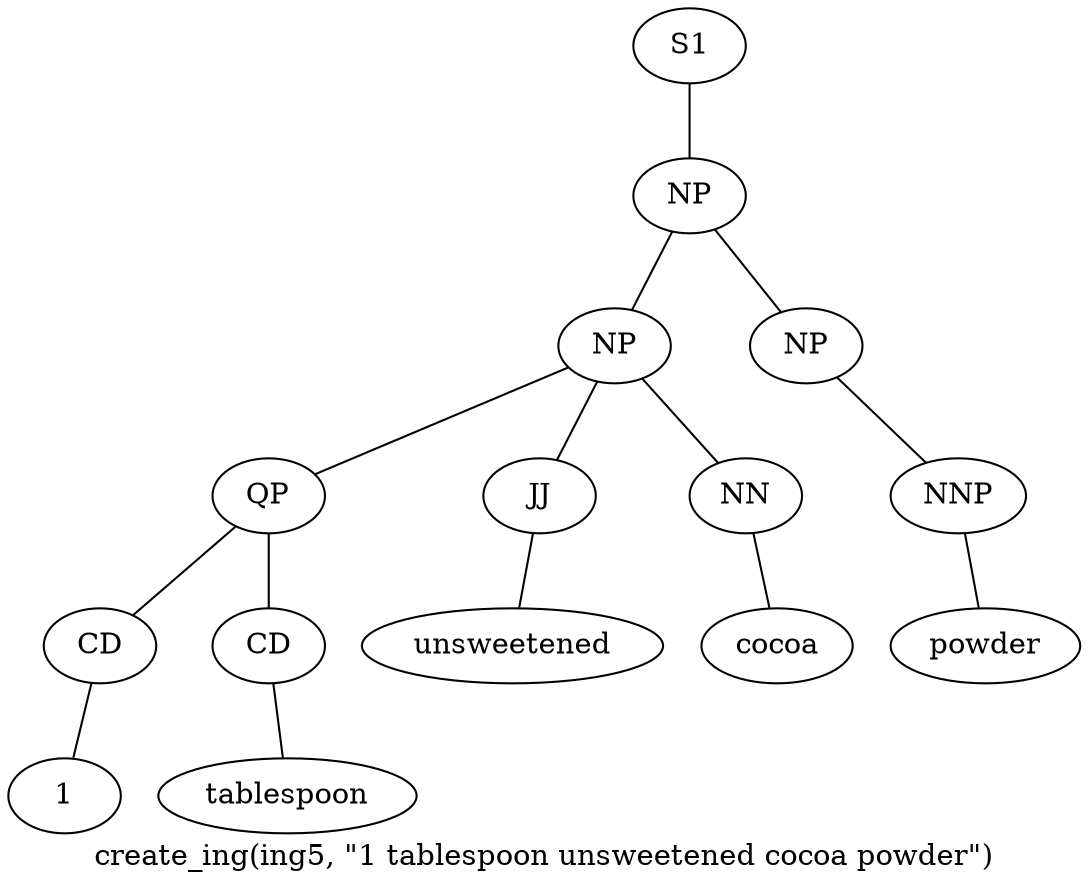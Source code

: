 graph SyntaxGraph {
	label = "create_ing(ing5, \"1 tablespoon unsweetened cocoa powder\")";
	Node0 [label="S1"];
	Node1 [label="NP"];
	Node2 [label="NP"];
	Node3 [label="QP"];
	Node4 [label="CD"];
	Node5 [label="1"];
	Node6 [label="CD"];
	Node7 [label="tablespoon"];
	Node8 [label="JJ"];
	Node9 [label="unsweetened"];
	Node10 [label="NN"];
	Node11 [label="cocoa"];
	Node12 [label="NP"];
	Node13 [label="NNP"];
	Node14 [label="powder"];

	Node0 -- Node1;
	Node1 -- Node2;
	Node1 -- Node12;
	Node2 -- Node3;
	Node2 -- Node8;
	Node2 -- Node10;
	Node3 -- Node4;
	Node3 -- Node6;
	Node4 -- Node5;
	Node6 -- Node7;
	Node8 -- Node9;
	Node10 -- Node11;
	Node12 -- Node13;
	Node13 -- Node14;
}